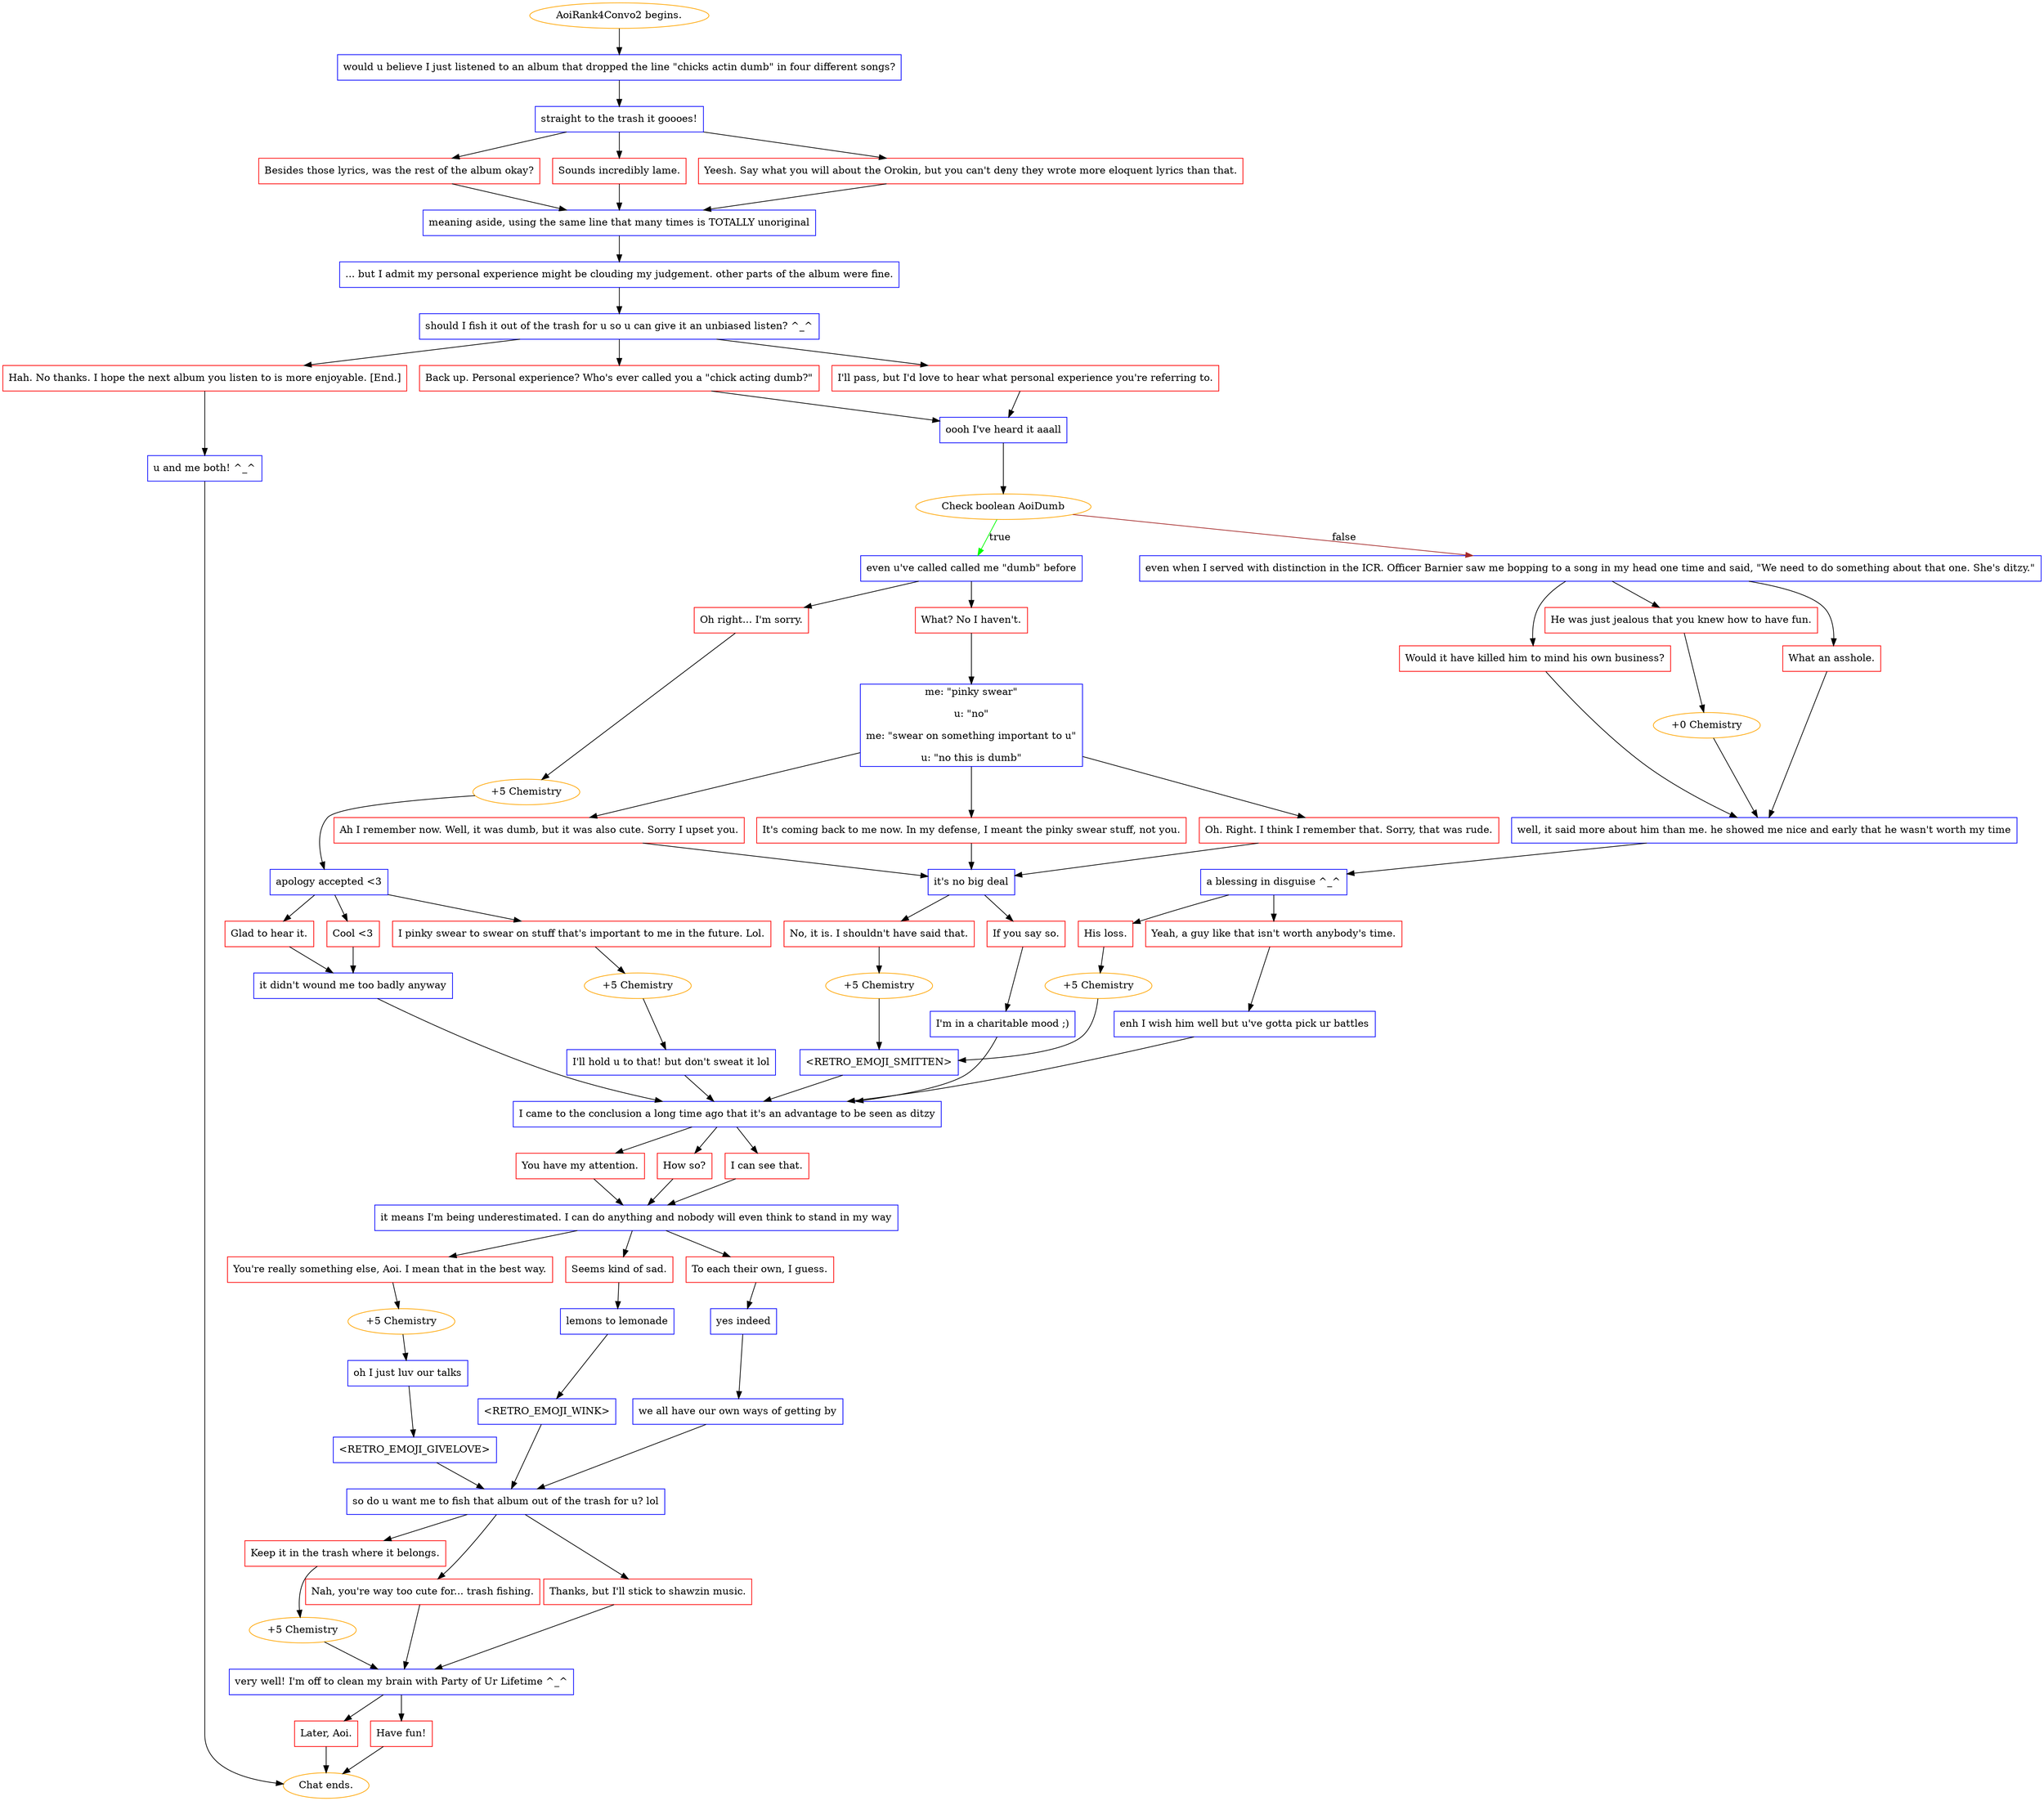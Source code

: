 digraph {
	"AoiRank4Convo2 begins." [color=orange];
		"AoiRank4Convo2 begins." -> j756359381;
	j756359381 [label="would u believe I just listened to an album that dropped the line \"chicks actin dumb\" in four different songs?",shape=box,color=blue];
		j756359381 -> j2001333121;
	j2001333121 [label="straight to the trash it goooes!",shape=box,color=blue];
		j2001333121 -> j4018632848;
		j2001333121 -> j3652001063;
		j2001333121 -> j2888601299;
	j4018632848 [label="Besides those lyrics, was the rest of the album okay?",shape=box,color=red];
		j4018632848 -> j1709391723;
	j3652001063 [label="Sounds incredibly lame.",shape=box,color=red];
		j3652001063 -> j1709391723;
	j2888601299 [label="Yeesh. Say what you will about the Orokin, but you can't deny they wrote more eloquent lyrics than that.",shape=box,color=red];
		j2888601299 -> j1709391723;
	j1709391723 [label="meaning aside, using the same line that many times is TOTALLY unoriginal",shape=box,color=blue];
		j1709391723 -> j1935630510;
	j1935630510 [label="... but I admit my personal experience might be clouding my judgement. other parts of the album were fine.",shape=box,color=blue];
		j1935630510 -> j1724206331;
	j1724206331 [label="should I fish it out of the trash for u so u can give it an unbiased listen? ^_^",shape=box,color=blue];
		j1724206331 -> j3868216266;
		j1724206331 -> j393953104;
		j1724206331 -> j3837433509;
	j3868216266 [label="I'll pass, but I'd love to hear what personal experience you're referring to.",shape=box,color=red];
		j3868216266 -> j349337789;
	j393953104 [label="Back up. Personal experience? Who's ever called you a \"chick acting dumb?\"",shape=box,color=red];
		j393953104 -> j349337789;
	j3837433509 [label="Hah. No thanks. I hope the next album you listen to is more enjoyable. [End.]",shape=box,color=red];
		j3837433509 -> j2302337653;
	j349337789 [label="oooh I've heard it aaall",shape=box,color=blue];
		j349337789 -> j627210173;
	j2302337653 [label="u and me both! ^_^",shape=box,color=blue];
		j2302337653 -> "Chat ends.";
	j627210173 [label="Check boolean AoiDumb",color=orange];
		j627210173 -> j3163703200 [label=true,color=green];
		j627210173 -> j3018196692 [label=false,color=brown];
	"Chat ends." [color=orange];
	j3163703200 [label="even u've called called me \"dumb\" before",shape=box,color=blue];
		j3163703200 -> j286884348;
		j3163703200 -> j3486469583;
	j3018196692 [label="even when I served with distinction in the ICR. Officer Barnier saw me bopping to a song in my head one time and said, \"We need to do something about that one. She's ditzy.\"",shape=box,color=blue];
		j3018196692 -> j421531532;
		j3018196692 -> j3102220775;
		j3018196692 -> j3109533006;
	j286884348 [label="What? No I haven't.",shape=box,color=red];
		j286884348 -> j3566630621;
	j3486469583 [label="Oh right... I'm sorry.",shape=box,color=red];
		j3486469583 -> j2279966366;
	j421531532 [label="What an asshole.",shape=box,color=red];
		j421531532 -> j3531452897;
	j3102220775 [label="He was just jealous that you knew how to have fun.",shape=box,color=red];
		j3102220775 -> j3105357594;
	j3109533006 [label="Would it have killed him to mind his own business?",shape=box,color=red];
		j3109533006 -> j3531452897;
	j3566630621 [label="me: \"pinky swear\"
u: \"no\"
me: \"swear on something important to u\"
u: \"no this is dumb\"",shape=box,color=blue];
		j3566630621 -> j3509506578;
		j3566630621 -> j800100784;
		j3566630621 -> j1467966994;
	j2279966366 [label="+5 Chemistry",color=orange];
		j2279966366 -> j3263140077;
	j3531452897 [label="well, it said more about him than me. he showed me nice and early that he wasn't worth my time",shape=box,color=blue];
		j3531452897 -> j584725488;
	j3105357594 [label="+0 Chemistry",color=orange];
		j3105357594 -> j3531452897;
	j3509506578 [label="It's coming back to me now. In my defense, I meant the pinky swear stuff, not you.",shape=box,color=red];
		j3509506578 -> j3475285584;
	j800100784 [label="Oh. Right. I think I remember that. Sorry, that was rude.",shape=box,color=red];
		j800100784 -> j3475285584;
	j1467966994 [label="Ah I remember now. Well, it was dumb, but it was also cute. Sorry I upset you.",shape=box,color=red];
		j1467966994 -> j3475285584;
	j3263140077 [label="apology accepted <3",shape=box,color=blue];
		j3263140077 -> j2386648267;
		j3263140077 -> j1898877296;
		j3263140077 -> j2354800315;
	j584725488 [label="a blessing in disguise ^_^",shape=box,color=blue];
		j584725488 -> j2313462470;
		j584725488 -> j922569835;
	j3475285584 [label="it's no big deal",shape=box,color=blue];
		j3475285584 -> j4195451319;
		j3475285584 -> j574166481;
	j2386648267 [label="I pinky swear to swear on stuff that's important to me in the future. Lol.",shape=box,color=red];
		j2386648267 -> j2636101299;
	j1898877296 [label="Cool <3",shape=box,color=red];
		j1898877296 -> j3482928103;
	j2354800315 [label="Glad to hear it.",shape=box,color=red];
		j2354800315 -> j3482928103;
	j2313462470 [label="His loss.",shape=box,color=red];
		j2313462470 -> j4107814462;
	j922569835 [label="Yeah, a guy like that isn't worth anybody's time.",shape=box,color=red];
		j922569835 -> j591361904;
	j4195451319 [label="No, it is. I shouldn't have said that.",shape=box,color=red];
		j4195451319 -> j903825483;
	j574166481 [label="If you say so.",shape=box,color=red];
		j574166481 -> j3019151921;
	j2636101299 [label="+5 Chemistry",color=orange];
		j2636101299 -> j2319013445;
	j3482928103 [label="it didn't wound me too badly anyway",shape=box,color=blue];
		j3482928103 -> j1283981199;
	j4107814462 [label="+5 Chemistry",color=orange];
		j4107814462 -> j4180032355;
	j591361904 [label="enh I wish him well but u've gotta pick ur battles",shape=box,color=blue];
		j591361904 -> j1283981199;
	j903825483 [label="+5 Chemistry",color=orange];
		j903825483 -> j4180032355;
	j3019151921 [label="I'm in a charitable mood ;)",shape=box,color=blue];
		j3019151921 -> j1283981199;
	j2319013445 [label="I'll hold u to that! but don't sweat it lol",shape=box,color=blue];
		j2319013445 -> j1283981199;
	j1283981199 [label="I came to the conclusion a long time ago that it's an advantage to be seen as ditzy",shape=box,color=blue];
		j1283981199 -> j1603543376;
		j1283981199 -> j1227407337;
		j1283981199 -> j1643495480;
	j4180032355 [label="<RETRO_EMOJI_SMITTEN>",shape=box,color=blue];
		j4180032355 -> j1283981199;
	j1603543376 [label="How so?",shape=box,color=red];
		j1603543376 -> j3786616289;
	j1227407337 [label="I can see that.",shape=box,color=red];
		j1227407337 -> j3786616289;
	j1643495480 [label="You have my attention.",shape=box,color=red];
		j1643495480 -> j3786616289;
	j3786616289 [label="it means I'm being underestimated. I can do anything and nobody will even think to stand in my way",shape=box,color=blue];
		j3786616289 -> j2043654343;
		j3786616289 -> j1608761641;
		j3786616289 -> j1674968515;
	j2043654343 [label="Seems kind of sad.",shape=box,color=red];
		j2043654343 -> j3131624359;
	j1608761641 [label="You're really something else, Aoi. I mean that in the best way.",shape=box,color=red];
		j1608761641 -> j1733077621;
	j1674968515 [label="To each their own, I guess.",shape=box,color=red];
		j1674968515 -> j1473178143;
	j3131624359 [label="lemons to lemonade",shape=box,color=blue];
		j3131624359 -> j60444494;
	j1733077621 [label="+5 Chemistry",color=orange];
		j1733077621 -> j2227469466;
	j1473178143 [label="yes indeed",shape=box,color=blue];
		j1473178143 -> j3039109314;
	j60444494 [label="<RETRO_EMOJI_WINK>",shape=box,color=blue];
		j60444494 -> j4285777623;
	j2227469466 [label="oh I just luv our talks",shape=box,color=blue];
		j2227469466 -> j120106507;
	j3039109314 [label="we all have our own ways of getting by",shape=box,color=blue];
		j3039109314 -> j4285777623;
	j4285777623 [label="so do u want me to fish that album out of the trash for u? lol",shape=box,color=blue];
		j4285777623 -> j3780989181;
		j4285777623 -> j2787624902;
		j4285777623 -> j924916209;
	j120106507 [label="<RETRO_EMOJI_GIVELOVE>",shape=box,color=blue];
		j120106507 -> j4285777623;
	j3780989181 [label="Nah, you're way too cute for... trash fishing.",shape=box,color=red];
		j3780989181 -> j1456450613;
	j2787624902 [label="Keep it in the trash where it belongs.",shape=box,color=red];
		j2787624902 -> j164564054;
	j924916209 [label="Thanks, but I'll stick to shawzin music.",shape=box,color=red];
		j924916209 -> j1456450613;
	j1456450613 [label="very well! I'm off to clean my brain with Party of Ur Lifetime ^_^",shape=box,color=blue];
		j1456450613 -> j2928157305;
		j1456450613 -> j3253996928;
	j164564054 [label="+5 Chemistry",color=orange];
		j164564054 -> j1456450613;
	j2928157305 [label="Have fun!",shape=box,color=red];
		j2928157305 -> "Chat ends.";
	j3253996928 [label="Later, Aoi.",shape=box,color=red];
		j3253996928 -> "Chat ends.";
}